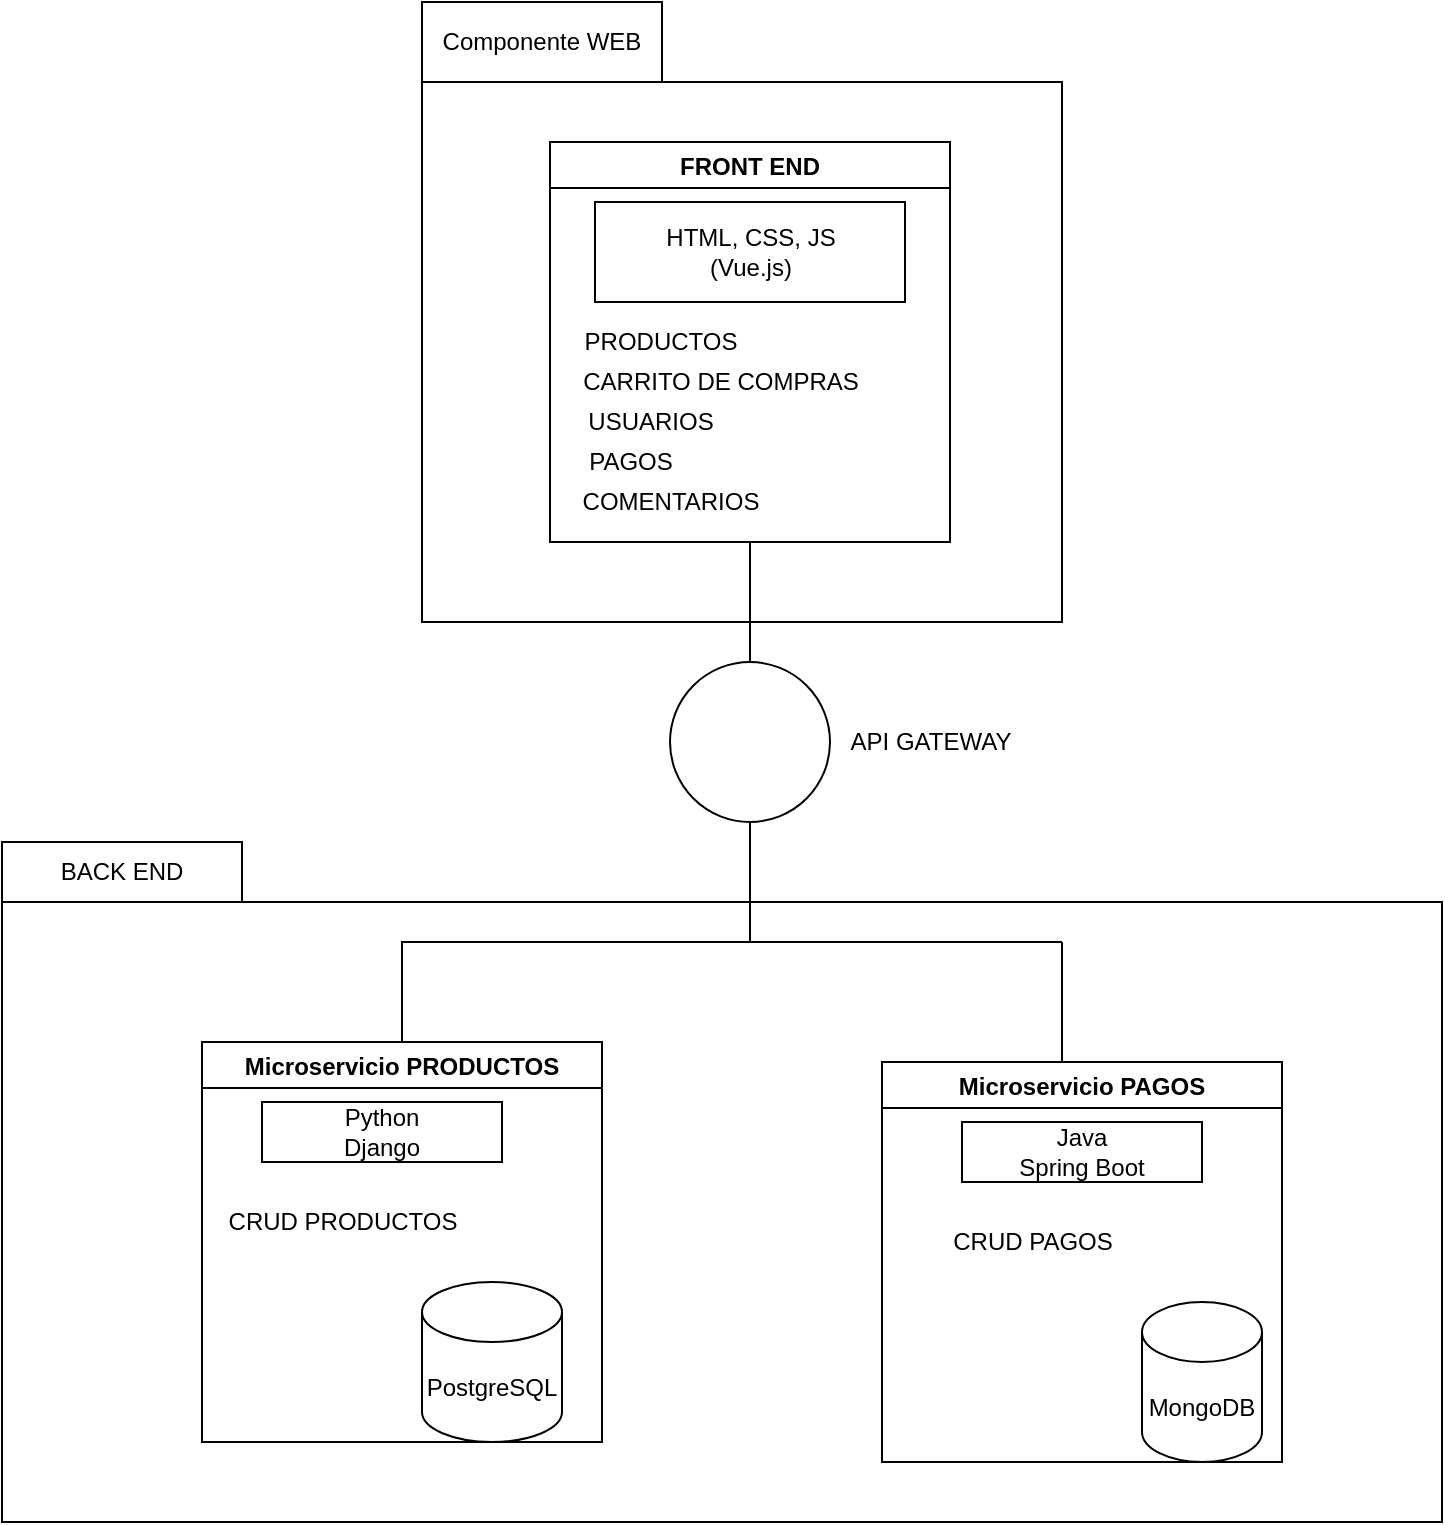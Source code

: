 <mxfile version="15.7.3" type="github">
  <diagram id="0oxv25trSai7ae7AKAx7" name="Page-1">
    <mxGraphModel dx="821" dy="1644" grid="1" gridSize="10" guides="1" tooltips="1" connect="1" arrows="1" fold="1" page="1" pageScale="1" pageWidth="827" pageHeight="1169" math="0" shadow="0">
      <root>
        <mxCell id="0" />
        <mxCell id="1" parent="0" />
        <mxCell id="n-D2_t-TDXMcSFiA5oJP-30" value="" style="rounded=0;whiteSpace=wrap;html=1;gradientColor=none;" parent="1" vertex="1">
          <mxGeometry x="250" y="30" width="320" height="270" as="geometry" />
        </mxCell>
        <mxCell id="n-D2_t-TDXMcSFiA5oJP-27" value="" style="rounded=0;whiteSpace=wrap;html=1;gradientColor=none;" parent="1" vertex="1">
          <mxGeometry x="40" y="440" width="720" height="310" as="geometry" />
        </mxCell>
        <mxCell id="n-D2_t-TDXMcSFiA5oJP-1" value="FRONT END" style="swimlane;swimlaneFillColor=none;" parent="1" vertex="1">
          <mxGeometry x="314" y="60" width="200" height="200" as="geometry">
            <mxRectangle x="314" y="60" width="50" height="23" as="alternateBounds" />
          </mxGeometry>
        </mxCell>
        <mxCell id="n-D2_t-TDXMcSFiA5oJP-3" value="PRODUCTOS" style="text;html=1;align=center;verticalAlign=middle;resizable=0;points=[];autosize=1;strokeColor=none;fillColor=none;" parent="n-D2_t-TDXMcSFiA5oJP-1" vertex="1">
          <mxGeometry x="10" y="90" width="90" height="20" as="geometry" />
        </mxCell>
        <mxCell id="n-D2_t-TDXMcSFiA5oJP-4" value="CARRITO DE COMPRAS&lt;br&gt;" style="text;html=1;align=center;verticalAlign=middle;resizable=0;points=[];autosize=1;strokeColor=none;fillColor=none;" parent="n-D2_t-TDXMcSFiA5oJP-1" vertex="1">
          <mxGeometry x="10" y="110" width="150" height="20" as="geometry" />
        </mxCell>
        <mxCell id="n-D2_t-TDXMcSFiA5oJP-5" value="USUARIOS" style="text;html=1;align=center;verticalAlign=middle;resizable=0;points=[];autosize=1;strokeColor=none;fillColor=none;" parent="n-D2_t-TDXMcSFiA5oJP-1" vertex="1">
          <mxGeometry x="10" y="130" width="80" height="20" as="geometry" />
        </mxCell>
        <mxCell id="n-D2_t-TDXMcSFiA5oJP-6" value="PAGOS" style="text;html=1;align=center;verticalAlign=middle;resizable=0;points=[];autosize=1;strokeColor=none;fillColor=none;" parent="n-D2_t-TDXMcSFiA5oJP-1" vertex="1">
          <mxGeometry x="10" y="150" width="60" height="20" as="geometry" />
        </mxCell>
        <mxCell id="n-D2_t-TDXMcSFiA5oJP-7" value="COMENTARIOS" style="text;html=1;align=center;verticalAlign=middle;resizable=0;points=[];autosize=1;strokeColor=none;fillColor=none;" parent="n-D2_t-TDXMcSFiA5oJP-1" vertex="1">
          <mxGeometry x="10" y="170" width="100" height="20" as="geometry" />
        </mxCell>
        <mxCell id="n-D2_t-TDXMcSFiA5oJP-29" value="HTML, CSS, JS&lt;br&gt;(Vue.js)" style="rounded=0;whiteSpace=wrap;html=1;gradientColor=none;" parent="n-D2_t-TDXMcSFiA5oJP-1" vertex="1">
          <mxGeometry x="22.5" y="30" width="155" height="50" as="geometry" />
        </mxCell>
        <mxCell id="n-D2_t-TDXMcSFiA5oJP-8" value="" style="ellipse;whiteSpace=wrap;html=1;aspect=fixed;gradientColor=none;" parent="1" vertex="1">
          <mxGeometry x="374" y="320" width="80" height="80" as="geometry" />
        </mxCell>
        <mxCell id="n-D2_t-TDXMcSFiA5oJP-9" value="" style="endArrow=none;html=1;rounded=0;entryX=0.5;entryY=1;entryDx=0;entryDy=0;" parent="1" source="n-D2_t-TDXMcSFiA5oJP-8" target="n-D2_t-TDXMcSFiA5oJP-1" edge="1">
          <mxGeometry width="50" height="50" relative="1" as="geometry">
            <mxPoint x="380" y="330" as="sourcePoint" />
            <mxPoint x="430" y="280" as="targetPoint" />
          </mxGeometry>
        </mxCell>
        <mxCell id="n-D2_t-TDXMcSFiA5oJP-10" value="" style="endArrow=none;html=1;rounded=0;entryX=0.5;entryY=1;entryDx=0;entryDy=0;" parent="1" target="n-D2_t-TDXMcSFiA5oJP-8" edge="1">
          <mxGeometry width="50" height="50" relative="1" as="geometry">
            <mxPoint x="414" y="460" as="sourcePoint" />
            <mxPoint x="450" y="410" as="targetPoint" />
          </mxGeometry>
        </mxCell>
        <mxCell id="n-D2_t-TDXMcSFiA5oJP-11" value="" style="shape=partialRectangle;whiteSpace=wrap;html=1;bottom=0;right=0;fillColor=none;" parent="1" vertex="1">
          <mxGeometry x="240" y="460" width="174" height="60" as="geometry" />
        </mxCell>
        <mxCell id="n-D2_t-TDXMcSFiA5oJP-12" value="Microservicio PRODUCTOS" style="swimlane;gradientColor=none;" parent="1" vertex="1">
          <mxGeometry x="140" y="510" width="200" height="200" as="geometry" />
        </mxCell>
        <mxCell id="n-D2_t-TDXMcSFiA5oJP-20" value="Python&lt;br&gt;Django&lt;br&gt;" style="whiteSpace=wrap;html=1;gradientColor=none;" parent="n-D2_t-TDXMcSFiA5oJP-12" vertex="1">
          <mxGeometry x="30" y="30" width="120" height="30" as="geometry" />
        </mxCell>
        <mxCell id="n-D2_t-TDXMcSFiA5oJP-22" value="PostgreSQL" style="shape=cylinder3;whiteSpace=wrap;html=1;boundedLbl=1;backgroundOutline=1;size=15;gradientColor=none;" parent="n-D2_t-TDXMcSFiA5oJP-12" vertex="1">
          <mxGeometry x="110" y="120" width="70" height="80" as="geometry" />
        </mxCell>
        <mxCell id="n-D2_t-TDXMcSFiA5oJP-24" value="CRUD PRODUCTOS" style="text;html=1;align=center;verticalAlign=middle;resizable=0;points=[];autosize=1;strokeColor=none;fillColor=none;" parent="n-D2_t-TDXMcSFiA5oJP-12" vertex="1">
          <mxGeometry x="5" y="80" width="130" height="20" as="geometry" />
        </mxCell>
        <mxCell id="n-D2_t-TDXMcSFiA5oJP-13" value="Microservicio PAGOS" style="swimlane;gradientColor=none;" parent="1" vertex="1">
          <mxGeometry x="480" y="520" width="200" height="200" as="geometry" />
        </mxCell>
        <mxCell id="n-D2_t-TDXMcSFiA5oJP-21" value="Java&lt;br&gt;Spring Boot" style="whiteSpace=wrap;html=1;gradientColor=none;" parent="n-D2_t-TDXMcSFiA5oJP-13" vertex="1">
          <mxGeometry x="40" y="30" width="120" height="30" as="geometry" />
        </mxCell>
        <mxCell id="n-D2_t-TDXMcSFiA5oJP-23" value="MongoDB" style="shape=cylinder3;whiteSpace=wrap;html=1;boundedLbl=1;backgroundOutline=1;size=15;gradientColor=none;" parent="n-D2_t-TDXMcSFiA5oJP-13" vertex="1">
          <mxGeometry x="130" y="120" width="60" height="80" as="geometry" />
        </mxCell>
        <mxCell id="n-D2_t-TDXMcSFiA5oJP-25" value="CRUD PAGOS" style="text;html=1;align=center;verticalAlign=middle;resizable=0;points=[];autosize=1;strokeColor=none;fillColor=none;" parent="n-D2_t-TDXMcSFiA5oJP-13" vertex="1">
          <mxGeometry x="25" y="80" width="100" height="20" as="geometry" />
        </mxCell>
        <mxCell id="n-D2_t-TDXMcSFiA5oJP-15" value="" style="endArrow=none;html=1;rounded=0;exitX=1;exitY=0;exitDx=0;exitDy=0;" parent="1" source="n-D2_t-TDXMcSFiA5oJP-11" edge="1">
          <mxGeometry width="50" height="50" relative="1" as="geometry">
            <mxPoint x="500" y="490" as="sourcePoint" />
            <mxPoint x="570" y="460" as="targetPoint" />
          </mxGeometry>
        </mxCell>
        <mxCell id="n-D2_t-TDXMcSFiA5oJP-17" value="" style="endArrow=none;html=1;rounded=0;" parent="1" edge="1">
          <mxGeometry width="50" height="50" relative="1" as="geometry">
            <mxPoint x="570" y="520" as="sourcePoint" />
            <mxPoint x="570" y="460" as="targetPoint" />
            <Array as="points">
              <mxPoint x="570" y="490" />
            </Array>
          </mxGeometry>
        </mxCell>
        <mxCell id="n-D2_t-TDXMcSFiA5oJP-19" value="API GATEWAY" style="text;html=1;align=center;verticalAlign=middle;resizable=0;points=[];autosize=1;strokeColor=none;fillColor=none;" parent="1" vertex="1">
          <mxGeometry x="454" y="350" width="100" height="20" as="geometry" />
        </mxCell>
        <mxCell id="n-D2_t-TDXMcSFiA5oJP-28" value="BACK END" style="rounded=0;whiteSpace=wrap;html=1;gradientColor=none;" parent="1" vertex="1">
          <mxGeometry x="40" y="410" width="120" height="30" as="geometry" />
        </mxCell>
        <mxCell id="n-D2_t-TDXMcSFiA5oJP-31" value="Componente WEB" style="rounded=0;whiteSpace=wrap;html=1;gradientColor=none;" parent="1" vertex="1">
          <mxGeometry x="250" y="-10" width="120" height="40" as="geometry" />
        </mxCell>
      </root>
    </mxGraphModel>
  </diagram>
</mxfile>
